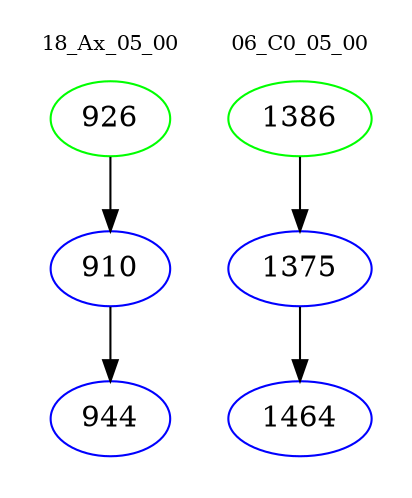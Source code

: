 digraph{
subgraph cluster_0 {
color = white
label = "18_Ax_05_00";
fontsize=10;
T0_926 [label="926", color="green"]
T0_926 -> T0_910 [color="black"]
T0_910 [label="910", color="blue"]
T0_910 -> T0_944 [color="black"]
T0_944 [label="944", color="blue"]
}
subgraph cluster_1 {
color = white
label = "06_C0_05_00";
fontsize=10;
T1_1386 [label="1386", color="green"]
T1_1386 -> T1_1375 [color="black"]
T1_1375 [label="1375", color="blue"]
T1_1375 -> T1_1464 [color="black"]
T1_1464 [label="1464", color="blue"]
}
}
